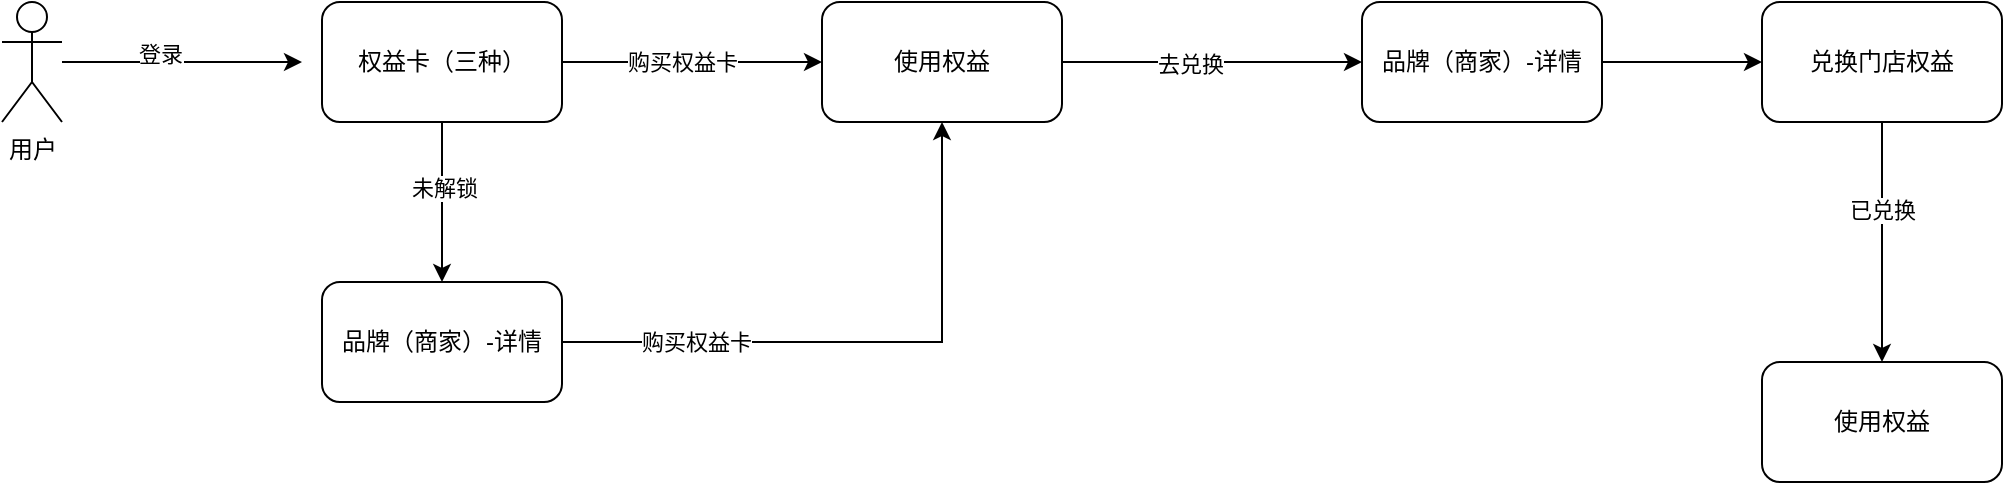 <mxfile version="20.5.3" type="github">
  <diagram id="GZfsAGJctMVChtoru6VE" name="第 1 页">
    <mxGraphModel dx="1406" dy="670" grid="1" gridSize="10" guides="1" tooltips="1" connect="1" arrows="1" fold="1" page="1" pageScale="1" pageWidth="827" pageHeight="1169" math="0" shadow="0">
      <root>
        <mxCell id="0" />
        <mxCell id="1" parent="0" />
        <mxCell id="xFcmR9xmU-9RzkkyPMSG-3" style="edgeStyle=orthogonalEdgeStyle;rounded=0;orthogonalLoop=1;jettySize=auto;html=1;" edge="1" parent="1" source="xFcmR9xmU-9RzkkyPMSG-1">
          <mxGeometry relative="1" as="geometry">
            <mxPoint x="200" y="150" as="targetPoint" />
          </mxGeometry>
        </mxCell>
        <mxCell id="xFcmR9xmU-9RzkkyPMSG-10" value="登录" style="edgeLabel;html=1;align=center;verticalAlign=middle;resizable=0;points=[];" vertex="1" connectable="0" parent="xFcmR9xmU-9RzkkyPMSG-3">
          <mxGeometry x="-0.183" y="4" relative="1" as="geometry">
            <mxPoint as="offset" />
          </mxGeometry>
        </mxCell>
        <mxCell id="xFcmR9xmU-9RzkkyPMSG-1" value="用户" style="shape=umlActor;verticalLabelPosition=bottom;verticalAlign=top;html=1;outlineConnect=0;" vertex="1" parent="1">
          <mxGeometry x="50" y="120" width="30" height="60" as="geometry" />
        </mxCell>
        <mxCell id="xFcmR9xmU-9RzkkyPMSG-5" value="" style="edgeStyle=orthogonalEdgeStyle;rounded=0;orthogonalLoop=1;jettySize=auto;html=1;" edge="1" parent="1" source="xFcmR9xmU-9RzkkyPMSG-2" target="xFcmR9xmU-9RzkkyPMSG-4">
          <mxGeometry relative="1" as="geometry" />
        </mxCell>
        <mxCell id="xFcmR9xmU-9RzkkyPMSG-14" value="购买权益卡" style="edgeLabel;html=1;align=center;verticalAlign=middle;resizable=0;points=[];" vertex="1" connectable="0" parent="xFcmR9xmU-9RzkkyPMSG-5">
          <mxGeometry x="-0.277" y="-2" relative="1" as="geometry">
            <mxPoint x="13" y="-2" as="offset" />
          </mxGeometry>
        </mxCell>
        <mxCell id="xFcmR9xmU-9RzkkyPMSG-8" value="" style="edgeStyle=orthogonalEdgeStyle;rounded=0;orthogonalLoop=1;jettySize=auto;html=1;" edge="1" parent="1" source="xFcmR9xmU-9RzkkyPMSG-2" target="xFcmR9xmU-9RzkkyPMSG-7">
          <mxGeometry relative="1" as="geometry" />
        </mxCell>
        <mxCell id="xFcmR9xmU-9RzkkyPMSG-11" value="未解锁" style="edgeLabel;html=1;align=center;verticalAlign=middle;resizable=0;points=[];" vertex="1" connectable="0" parent="xFcmR9xmU-9RzkkyPMSG-8">
          <mxGeometry x="-0.175" relative="1" as="geometry">
            <mxPoint x="1" as="offset" />
          </mxGeometry>
        </mxCell>
        <mxCell id="xFcmR9xmU-9RzkkyPMSG-2" value="权益卡（三种）" style="rounded=1;whiteSpace=wrap;html=1;" vertex="1" parent="1">
          <mxGeometry x="210" y="120" width="120" height="60" as="geometry" />
        </mxCell>
        <mxCell id="xFcmR9xmU-9RzkkyPMSG-16" value="" style="edgeStyle=orthogonalEdgeStyle;rounded=0;orthogonalLoop=1;jettySize=auto;html=1;" edge="1" parent="1" source="xFcmR9xmU-9RzkkyPMSG-4" target="xFcmR9xmU-9RzkkyPMSG-15">
          <mxGeometry relative="1" as="geometry" />
        </mxCell>
        <mxCell id="xFcmR9xmU-9RzkkyPMSG-17" value="去兑换" style="edgeLabel;html=1;align=center;verticalAlign=middle;resizable=0;points=[];" vertex="1" connectable="0" parent="xFcmR9xmU-9RzkkyPMSG-16">
          <mxGeometry x="-0.15" y="-1" relative="1" as="geometry">
            <mxPoint as="offset" />
          </mxGeometry>
        </mxCell>
        <mxCell id="xFcmR9xmU-9RzkkyPMSG-4" value="使用权益" style="whiteSpace=wrap;html=1;rounded=1;" vertex="1" parent="1">
          <mxGeometry x="460" y="120" width="120" height="60" as="geometry" />
        </mxCell>
        <mxCell id="xFcmR9xmU-9RzkkyPMSG-12" style="edgeStyle=orthogonalEdgeStyle;rounded=0;orthogonalLoop=1;jettySize=auto;html=1;entryX=0.5;entryY=1;entryDx=0;entryDy=0;" edge="1" parent="1" source="xFcmR9xmU-9RzkkyPMSG-7" target="xFcmR9xmU-9RzkkyPMSG-4">
          <mxGeometry relative="1" as="geometry" />
        </mxCell>
        <mxCell id="xFcmR9xmU-9RzkkyPMSG-13" value="购买权益卡" style="edgeLabel;html=1;align=center;verticalAlign=middle;resizable=0;points=[];" vertex="1" connectable="0" parent="xFcmR9xmU-9RzkkyPMSG-12">
          <mxGeometry x="-0.553" relative="1" as="geometry">
            <mxPoint as="offset" />
          </mxGeometry>
        </mxCell>
        <mxCell id="xFcmR9xmU-9RzkkyPMSG-7" value="品牌（商家）-详情" style="whiteSpace=wrap;html=1;rounded=1;" vertex="1" parent="1">
          <mxGeometry x="210" y="260" width="120" height="60" as="geometry" />
        </mxCell>
        <mxCell id="xFcmR9xmU-9RzkkyPMSG-20" value="" style="edgeStyle=orthogonalEdgeStyle;rounded=0;orthogonalLoop=1;jettySize=auto;html=1;" edge="1" parent="1" source="xFcmR9xmU-9RzkkyPMSG-15" target="xFcmR9xmU-9RzkkyPMSG-19">
          <mxGeometry relative="1" as="geometry" />
        </mxCell>
        <mxCell id="xFcmR9xmU-9RzkkyPMSG-15" value="品牌（商家）-详情" style="whiteSpace=wrap;html=1;rounded=1;" vertex="1" parent="1">
          <mxGeometry x="730" y="120" width="120" height="60" as="geometry" />
        </mxCell>
        <mxCell id="xFcmR9xmU-9RzkkyPMSG-23" value="" style="edgeStyle=orthogonalEdgeStyle;rounded=0;orthogonalLoop=1;jettySize=auto;html=1;" edge="1" parent="1" source="xFcmR9xmU-9RzkkyPMSG-19" target="xFcmR9xmU-9RzkkyPMSG-22">
          <mxGeometry relative="1" as="geometry" />
        </mxCell>
        <mxCell id="xFcmR9xmU-9RzkkyPMSG-24" value="已兑换" style="edgeLabel;html=1;align=center;verticalAlign=middle;resizable=0;points=[];" vertex="1" connectable="0" parent="xFcmR9xmU-9RzkkyPMSG-23">
          <mxGeometry x="-0.267" relative="1" as="geometry">
            <mxPoint as="offset" />
          </mxGeometry>
        </mxCell>
        <mxCell id="xFcmR9xmU-9RzkkyPMSG-19" value="兑换门店权益" style="whiteSpace=wrap;html=1;rounded=1;" vertex="1" parent="1">
          <mxGeometry x="930" y="120" width="120" height="60" as="geometry" />
        </mxCell>
        <mxCell id="xFcmR9xmU-9RzkkyPMSG-22" value="使用权益" style="whiteSpace=wrap;html=1;rounded=1;" vertex="1" parent="1">
          <mxGeometry x="930" y="300" width="120" height="60" as="geometry" />
        </mxCell>
      </root>
    </mxGraphModel>
  </diagram>
</mxfile>
